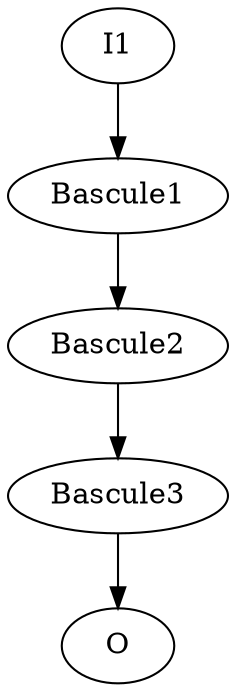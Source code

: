 digraph shift_register {

I1 [LABEL = "INPUT"];

Bascule1 [LABEL = "FF"];
Bascule2 [LABEL = "FF"];
Bascule3 [LABEL = "FF"];

O [LABEL = "OUTPUT"];

I1 -> Bascule1 ;
Bascule1 -> Bascule2 ;
Bascule2 -> Bascule3 -> O;

}
